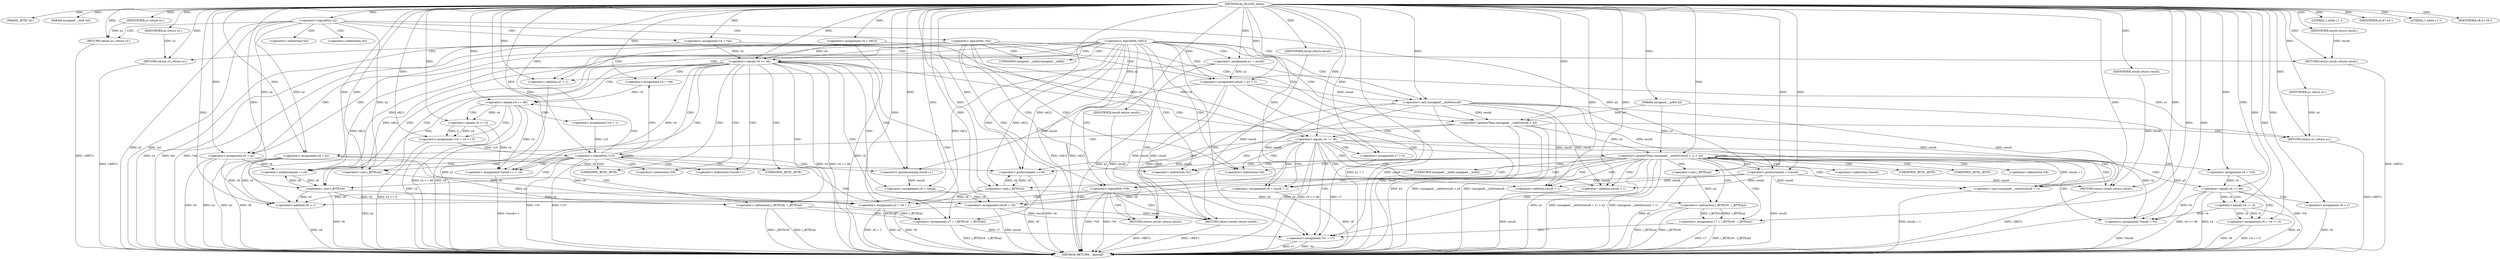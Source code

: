 digraph do_rfc1035_name {  
"1000108" [label = "(METHOD,do_rfc1035_name)" ]
"1000307" [label = "(METHOD_RETURN,__fastcall)" ]
"1000109" [label = "(PARAM,_BYTE *a1)" ]
"1000110" [label = "(PARAM,unsigned __int8 *a2)" ]
"1000111" [label = "(PARAM,unsigned __int64 a3)" ]
"1000121" [label = "(<operator>.logicalNot,!a2)" ]
"1000123" [label = "(RETURN,return a1;,return a1;)" ]
"1000124" [label = "(IDENTIFIER,a1,return a1;)" ]
"1000125" [label = "(<operator>.assignment,v4 = *a2)" ]
"1000130" [label = "(<operator>.logicalNot,!*a2)" ]
"1000133" [label = "(RETURN,return a1;,return a1;)" ]
"1000134" [label = "(IDENTIFIER,a1,return a1;)" ]
"1000136" [label = "(LITERAL,1,while ( 1 ))" ]
"1000138" [label = "(<operator>.assignment,result = a1 + 1)" ]
"1000140" [label = "(<operator>.addition,a1 + 1)" ]
"1000144" [label = "(IDENTIFIER,a3,if ( a3 ))" ]
"1000146" [label = "(<operator>.assignment,v6 = a2)" ]
"1000150" [label = "(<operator>.equals,v4 == 46)" ]
"1000156" [label = "(<operator>.preIncrement,++v6)" ]
"1000158" [label = "(<operator>.assignment,*result++ = v4)" ]
"1000160" [label = "(<operator>.postIncrement,result++)" ]
"1000163" [label = "(<operator>.assignment,v7 = (_BYTE)v6 - (_BYTE)a2)" ]
"1000165" [label = "(<operator>.subtraction,(_BYTE)v6 - (_BYTE)a2)" ]
"1000166" [label = "(<operator>.cast,(_BYTE)v6)" ]
"1000169" [label = "(<operator>.cast,(_BYTE)a2)" ]
"1000172" [label = "(<operator>.assignment,v4 = *v6)" ]
"1000177" [label = "(<operator>.equals,v4 == 46)" ]
"1000180" [label = "(<operator>.assignment,v10 = 1)" ]
"1000184" [label = "(<operator>.assignment,v10 = v4 == 0)" ]
"1000186" [label = "(<operator>.equals,v4 == 0)" ]
"1000189" [label = "(<operator>.logicalNot,!v10)" ]
"1000191" [label = "(<operator>.assignment,v9 = result)" ]
"1000195" [label = "(<operator>.assignment,result = v9)" ]
"1000199" [label = "(<operator>.assignment,*a1 = v7)" ]
"1000204" [label = "(<operator>.logicalNot,!*v6)" ]
"1000207" [label = "(RETURN,return result;,return result;)" ]
"1000208" [label = "(IDENTIFIER,result,return result;)" ]
"1000209" [label = "(<operator>.assignment,a2 = v6 + 1)" ]
"1000211" [label = "(<operator>.addition,v6 + 1)" ]
"1000214" [label = "(RETURN,return result;,return result;)" ]
"1000215" [label = "(IDENTIFIER,result,return result;)" ]
"1000216" [label = "(<operator>.assignment,v4 = v6[1])" ]
"1000222" [label = "(<operator>.logicalNot,!v6[1])" ]
"1000226" [label = "(RETURN,return result;,return result;)" ]
"1000227" [label = "(IDENTIFIER,result,return result;)" ]
"1000228" [label = "(<operator>.assignment,a1 = result)" ]
"1000232" [label = "(<operator>.greaterThan,(unsigned __int64)result > a3)" ]
"1000233" [label = "(<operator>.cast,(unsigned __int64)result)" ]
"1000237" [label = "(RETURN,return a1;,return a1;)" ]
"1000238" [label = "(IDENTIFIER,a1,return a1;)" ]
"1000239" [label = "(<operator>.assignment,v6 = a2)" ]
"1000243" [label = "(<operator>.equals,v4 == 46)" ]
"1000248" [label = "(<operator>.assignment,v7 = 0)" ]
"1000253" [label = "(LITERAL,1,while ( 1 ))" ]
"1000255" [label = "(<operator>.assignment,v9 = result + 1)" ]
"1000257" [label = "(<operator>.addition,result + 1)" ]
"1000260" [label = "(<operator>.preIncrement,++v6)" ]
"1000263" [label = "(<operator>.greaterThan,(unsigned __int64)(result + 1) > a3)" ]
"1000264" [label = "(<operator>.cast,(unsigned __int64)(result + 1))" ]
"1000266" [label = "(<operator>.addition,result + 1)" ]
"1000270" [label = "(RETURN,return result;,return result;)" ]
"1000271" [label = "(IDENTIFIER,result,return result;)" ]
"1000272" [label = "(<operator>.assignment,*result = v4)" ]
"1000276" [label = "(<operator>.assignment,v7 = (_BYTE)v6 - (_BYTE)a2)" ]
"1000278" [label = "(<operator>.subtraction,(_BYTE)v6 - (_BYTE)a2)" ]
"1000279" [label = "(<operator>.cast,(_BYTE)v6)" ]
"1000282" [label = "(<operator>.cast,(_BYTE)a2)" ]
"1000285" [label = "(<operator>.preIncrement,++result)" ]
"1000287" [label = "(<operator>.assignment,v4 = *v6)" ]
"1000292" [label = "(<operator>.equals,v4 == 46)" ]
"1000295" [label = "(<operator>.assignment,v8 = 1)" ]
"1000299" [label = "(<operator>.assignment,v8 = v4 == 0)" ]
"1000301" [label = "(<operator>.equals,v4 == 0)" ]
"1000305" [label = "(IDENTIFIER,v8,if ( v8 ))" ]
"1000127" [label = "(<operator>.indirection,*a2)" ]
"1000131" [label = "(<operator>.indirection,*a2)" ]
"1000159" [label = "(<operator>.indirection,*result++)" ]
"1000167" [label = "(UNKNOWN,_BYTE,_BYTE)" ]
"1000170" [label = "(UNKNOWN,_BYTE,_BYTE)" ]
"1000174" [label = "(<operator>.indirection,*v6)" ]
"1000200" [label = "(<operator>.indirection,*a1)" ]
"1000205" [label = "(<operator>.indirection,*v6)" ]
"1000234" [label = "(UNKNOWN,unsigned __int64,unsigned __int64)" ]
"1000265" [label = "(UNKNOWN,unsigned __int64,unsigned __int64)" ]
"1000273" [label = "(<operator>.indirection,*result)" ]
"1000280" [label = "(UNKNOWN,_BYTE,_BYTE)" ]
"1000283" [label = "(UNKNOWN,_BYTE,_BYTE)" ]
"1000289" [label = "(<operator>.indirection,*v6)" ]
  "1000270" -> "1000307"  [ label = "DDG: <RET>"] 
  "1000123" -> "1000307"  [ label = "DDG: <RET>"] 
  "1000299" -> "1000307"  [ label = "DDG: v4 == 0"] 
  "1000211" -> "1000307"  [ label = "DDG: v6"] 
  "1000287" -> "1000307"  [ label = "DDG: *v6"] 
  "1000243" -> "1000307"  [ label = "DDG: v4 == 46"] 
  "1000266" -> "1000307"  [ label = "DDG: result"] 
  "1000204" -> "1000307"  [ label = "DDG: *v6"] 
  "1000199" -> "1000307"  [ label = "DDG: *a1"] 
  "1000138" -> "1000307"  [ label = "DDG: result"] 
  "1000222" -> "1000307"  [ label = "DDG: v6[1]"] 
  "1000189" -> "1000307"  [ label = "DDG: !v10"] 
  "1000165" -> "1000307"  [ label = "DDG: (_BYTE)v6"] 
  "1000243" -> "1000307"  [ label = "DDG: v4"] 
  "1000263" -> "1000307"  [ label = "DDG: a3"] 
  "1000232" -> "1000307"  [ label = "DDG: (unsigned __int64)result"] 
  "1000121" -> "1000307"  [ label = "DDG: a2"] 
  "1000216" -> "1000307"  [ label = "DDG: v4"] 
  "1000177" -> "1000307"  [ label = "DDG: v4"] 
  "1000209" -> "1000307"  [ label = "DDG: v6 + 1"] 
  "1000228" -> "1000307"  [ label = "DDG: a1"] 
  "1000121" -> "1000307"  [ label = "DDG: !a2"] 
  "1000255" -> "1000307"  [ label = "DDG: v9"] 
  "1000130" -> "1000307"  [ label = "DDG: !*a2"] 
  "1000295" -> "1000307"  [ label = "DDG: v8"] 
  "1000264" -> "1000307"  [ label = "DDG: result + 1"] 
  "1000239" -> "1000307"  [ label = "DDG: a2"] 
  "1000301" -> "1000307"  [ label = "DDG: v4"] 
  "1000292" -> "1000307"  [ label = "DDG: v4 == 46"] 
  "1000150" -> "1000307"  [ label = "DDG: v4 == 46"] 
  "1000146" -> "1000307"  [ label = "DDG: v6"] 
  "1000204" -> "1000307"  [ label = "DDG: !*v6"] 
  "1000146" -> "1000307"  [ label = "DDG: a2"] 
  "1000232" -> "1000307"  [ label = "DDG: a3"] 
  "1000278" -> "1000307"  [ label = "DDG: (_BYTE)a2"] 
  "1000189" -> "1000307"  [ label = "DDG: v10"] 
  "1000276" -> "1000307"  [ label = "DDG: v7"] 
  "1000263" -> "1000307"  [ label = "DDG: (unsigned __int64)(result + 1) > a3"] 
  "1000292" -> "1000307"  [ label = "DDG: v4"] 
  "1000158" -> "1000307"  [ label = "DDG: *result++"] 
  "1000232" -> "1000307"  [ label = "DDG: (unsigned __int64)result > a3"] 
  "1000222" -> "1000307"  [ label = "DDG: !v6[1]"] 
  "1000278" -> "1000307"  [ label = "DDG: (_BYTE)v6"] 
  "1000130" -> "1000307"  [ label = "DDG: *a2"] 
  "1000260" -> "1000307"  [ label = "DDG: v6"] 
  "1000285" -> "1000307"  [ label = "DDG: result"] 
  "1000169" -> "1000307"  [ label = "DDG: a2"] 
  "1000279" -> "1000307"  [ label = "DDG: v6"] 
  "1000140" -> "1000307"  [ label = "DDG: a1"] 
  "1000125" -> "1000307"  [ label = "DDG: v4"] 
  "1000299" -> "1000307"  [ label = "DDG: v8"] 
  "1000186" -> "1000307"  [ label = "DDG: v4"] 
  "1000272" -> "1000307"  [ label = "DDG: *result"] 
  "1000177" -> "1000307"  [ label = "DDG: v4 == 46"] 
  "1000195" -> "1000307"  [ label = "DDG: result"] 
  "1000165" -> "1000307"  [ label = "DDG: (_BYTE)a2"] 
  "1000138" -> "1000307"  [ label = "DDG: a1 + 1"] 
  "1000276" -> "1000307"  [ label = "DDG: (_BYTE)v6 - (_BYTE)a2"] 
  "1000263" -> "1000307"  [ label = "DDG: (unsigned __int64)(result + 1)"] 
  "1000209" -> "1000307"  [ label = "DDG: a2"] 
  "1000282" -> "1000307"  [ label = "DDG: a2"] 
  "1000111" -> "1000307"  [ label = "DDG: a3"] 
  "1000199" -> "1000307"  [ label = "DDG: v7"] 
  "1000195" -> "1000307"  [ label = "DDG: v9"] 
  "1000239" -> "1000307"  [ label = "DDG: v6"] 
  "1000166" -> "1000307"  [ label = "DDG: v6"] 
  "1000163" -> "1000307"  [ label = "DDG: (_BYTE)v6 - (_BYTE)a2"] 
  "1000150" -> "1000307"  [ label = "DDG: v4"] 
  "1000184" -> "1000307"  [ label = "DDG: v4 == 0"] 
  "1000233" -> "1000307"  [ label = "DDG: result"] 
  "1000207" -> "1000307"  [ label = "DDG: <RET>"] 
  "1000214" -> "1000307"  [ label = "DDG: <RET>"] 
  "1000133" -> "1000307"  [ label = "DDG: <RET>"] 
  "1000237" -> "1000307"  [ label = "DDG: <RET>"] 
  "1000226" -> "1000307"  [ label = "DDG: <RET>"] 
  "1000108" -> "1000109"  [ label = "DDG: "] 
  "1000108" -> "1000110"  [ label = "DDG: "] 
  "1000108" -> "1000111"  [ label = "DDG: "] 
  "1000108" -> "1000121"  [ label = "DDG: "] 
  "1000124" -> "1000123"  [ label = "DDG: a1"] 
  "1000108" -> "1000123"  [ label = "DDG: "] 
  "1000108" -> "1000124"  [ label = "DDG: "] 
  "1000108" -> "1000125"  [ label = "DDG: "] 
  "1000134" -> "1000133"  [ label = "DDG: a1"] 
  "1000108" -> "1000133"  [ label = "DDG: "] 
  "1000108" -> "1000134"  [ label = "DDG: "] 
  "1000108" -> "1000136"  [ label = "DDG: "] 
  "1000228" -> "1000138"  [ label = "DDG: a1"] 
  "1000108" -> "1000138"  [ label = "DDG: "] 
  "1000228" -> "1000140"  [ label = "DDG: a1"] 
  "1000108" -> "1000140"  [ label = "DDG: "] 
  "1000108" -> "1000144"  [ label = "DDG: "] 
  "1000121" -> "1000146"  [ label = "DDG: a2"] 
  "1000108" -> "1000146"  [ label = "DDG: "] 
  "1000216" -> "1000150"  [ label = "DDG: v4"] 
  "1000125" -> "1000150"  [ label = "DDG: v4"] 
  "1000108" -> "1000150"  [ label = "DDG: "] 
  "1000222" -> "1000156"  [ label = "DDG: v6[1]"] 
  "1000146" -> "1000156"  [ label = "DDG: v6"] 
  "1000166" -> "1000156"  [ label = "DDG: v6"] 
  "1000108" -> "1000156"  [ label = "DDG: "] 
  "1000177" -> "1000158"  [ label = "DDG: v4"] 
  "1000186" -> "1000158"  [ label = "DDG: v4"] 
  "1000150" -> "1000158"  [ label = "DDG: v4"] 
  "1000108" -> "1000158"  [ label = "DDG: "] 
  "1000138" -> "1000160"  [ label = "DDG: result"] 
  "1000108" -> "1000160"  [ label = "DDG: "] 
  "1000165" -> "1000163"  [ label = "DDG: (_BYTE)v6"] 
  "1000165" -> "1000163"  [ label = "DDG: (_BYTE)a2"] 
  "1000108" -> "1000163"  [ label = "DDG: "] 
  "1000166" -> "1000165"  [ label = "DDG: v6"] 
  "1000222" -> "1000166"  [ label = "DDG: v6[1]"] 
  "1000156" -> "1000166"  [ label = "DDG: v6"] 
  "1000108" -> "1000166"  [ label = "DDG: "] 
  "1000169" -> "1000165"  [ label = "DDG: a2"] 
  "1000108" -> "1000169"  [ label = "DDG: "] 
  "1000121" -> "1000169"  [ label = "DDG: a2"] 
  "1000108" -> "1000172"  [ label = "DDG: "] 
  "1000172" -> "1000177"  [ label = "DDG: v4"] 
  "1000108" -> "1000177"  [ label = "DDG: "] 
  "1000108" -> "1000180"  [ label = "DDG: "] 
  "1000186" -> "1000184"  [ label = "DDG: v4"] 
  "1000186" -> "1000184"  [ label = "DDG: 0"] 
  "1000108" -> "1000184"  [ label = "DDG: "] 
  "1000177" -> "1000186"  [ label = "DDG: v4"] 
  "1000108" -> "1000186"  [ label = "DDG: "] 
  "1000180" -> "1000189"  [ label = "DDG: v10"] 
  "1000184" -> "1000189"  [ label = "DDG: v10"] 
  "1000108" -> "1000189"  [ label = "DDG: "] 
  "1000160" -> "1000191"  [ label = "DDG: result"] 
  "1000108" -> "1000191"  [ label = "DDG: "] 
  "1000255" -> "1000195"  [ label = "DDG: v9"] 
  "1000191" -> "1000195"  [ label = "DDG: v9"] 
  "1000108" -> "1000195"  [ label = "DDG: "] 
  "1000163" -> "1000199"  [ label = "DDG: v7"] 
  "1000276" -> "1000199"  [ label = "DDG: v7"] 
  "1000248" -> "1000199"  [ label = "DDG: v7"] 
  "1000108" -> "1000199"  [ label = "DDG: "] 
  "1000208" -> "1000207"  [ label = "DDG: result"] 
  "1000138" -> "1000207"  [ label = "DDG: result"] 
  "1000195" -> "1000207"  [ label = "DDG: result"] 
  "1000233" -> "1000207"  [ label = "DDG: result"] 
  "1000108" -> "1000208"  [ label = "DDG: "] 
  "1000222" -> "1000209"  [ label = "DDG: v6[1]"] 
  "1000146" -> "1000209"  [ label = "DDG: v6"] 
  "1000279" -> "1000209"  [ label = "DDG: v6"] 
  "1000239" -> "1000209"  [ label = "DDG: v6"] 
  "1000166" -> "1000209"  [ label = "DDG: v6"] 
  "1000108" -> "1000209"  [ label = "DDG: "] 
  "1000222" -> "1000211"  [ label = "DDG: v6[1]"] 
  "1000146" -> "1000211"  [ label = "DDG: v6"] 
  "1000279" -> "1000211"  [ label = "DDG: v6"] 
  "1000239" -> "1000211"  [ label = "DDG: v6"] 
  "1000166" -> "1000211"  [ label = "DDG: v6"] 
  "1000108" -> "1000211"  [ label = "DDG: "] 
  "1000215" -> "1000214"  [ label = "DDG: result"] 
  "1000138" -> "1000214"  [ label = "DDG: result"] 
  "1000195" -> "1000214"  [ label = "DDG: result"] 
  "1000233" -> "1000214"  [ label = "DDG: result"] 
  "1000108" -> "1000215"  [ label = "DDG: "] 
  "1000108" -> "1000216"  [ label = "DDG: "] 
  "1000227" -> "1000226"  [ label = "DDG: result"] 
  "1000108" -> "1000226"  [ label = "DDG: "] 
  "1000108" -> "1000227"  [ label = "DDG: "] 
  "1000108" -> "1000228"  [ label = "DDG: "] 
  "1000233" -> "1000232"  [ label = "DDG: result"] 
  "1000138" -> "1000233"  [ label = "DDG: result"] 
  "1000108" -> "1000233"  [ label = "DDG: "] 
  "1000111" -> "1000232"  [ label = "DDG: a3"] 
  "1000108" -> "1000232"  [ label = "DDG: "] 
  "1000238" -> "1000237"  [ label = "DDG: a1"] 
  "1000228" -> "1000237"  [ label = "DDG: a1"] 
  "1000108" -> "1000237"  [ label = "DDG: "] 
  "1000108" -> "1000238"  [ label = "DDG: "] 
  "1000121" -> "1000239"  [ label = "DDG: a2"] 
  "1000108" -> "1000239"  [ label = "DDG: "] 
  "1000216" -> "1000243"  [ label = "DDG: v4"] 
  "1000125" -> "1000243"  [ label = "DDG: v4"] 
  "1000108" -> "1000243"  [ label = "DDG: "] 
  "1000108" -> "1000248"  [ label = "DDG: "] 
  "1000108" -> "1000253"  [ label = "DDG: "] 
  "1000285" -> "1000255"  [ label = "DDG: result"] 
  "1000233" -> "1000255"  [ label = "DDG: result"] 
  "1000108" -> "1000255"  [ label = "DDG: "] 
  "1000285" -> "1000257"  [ label = "DDG: result"] 
  "1000233" -> "1000257"  [ label = "DDG: result"] 
  "1000108" -> "1000257"  [ label = "DDG: "] 
  "1000222" -> "1000260"  [ label = "DDG: v6[1]"] 
  "1000279" -> "1000260"  [ label = "DDG: v6"] 
  "1000239" -> "1000260"  [ label = "DDG: v6"] 
  "1000108" -> "1000260"  [ label = "DDG: "] 
  "1000264" -> "1000263"  [ label = "DDG: result + 1"] 
  "1000108" -> "1000264"  [ label = "DDG: "] 
  "1000285" -> "1000264"  [ label = "DDG: result"] 
  "1000233" -> "1000264"  [ label = "DDG: result"] 
  "1000108" -> "1000266"  [ label = "DDG: "] 
  "1000285" -> "1000266"  [ label = "DDG: result"] 
  "1000233" -> "1000266"  [ label = "DDG: result"] 
  "1000232" -> "1000263"  [ label = "DDG: a3"] 
  "1000111" -> "1000263"  [ label = "DDG: a3"] 
  "1000108" -> "1000263"  [ label = "DDG: "] 
  "1000271" -> "1000270"  [ label = "DDG: result"] 
  "1000108" -> "1000270"  [ label = "DDG: "] 
  "1000285" -> "1000270"  [ label = "DDG: result"] 
  "1000233" -> "1000270"  [ label = "DDG: result"] 
  "1000108" -> "1000271"  [ label = "DDG: "] 
  "1000243" -> "1000272"  [ label = "DDG: v4"] 
  "1000301" -> "1000272"  [ label = "DDG: v4"] 
  "1000292" -> "1000272"  [ label = "DDG: v4"] 
  "1000108" -> "1000272"  [ label = "DDG: "] 
  "1000278" -> "1000276"  [ label = "DDG: (_BYTE)v6"] 
  "1000278" -> "1000276"  [ label = "DDG: (_BYTE)a2"] 
  "1000108" -> "1000276"  [ label = "DDG: "] 
  "1000279" -> "1000278"  [ label = "DDG: v6"] 
  "1000222" -> "1000279"  [ label = "DDG: v6[1]"] 
  "1000260" -> "1000279"  [ label = "DDG: v6"] 
  "1000108" -> "1000279"  [ label = "DDG: "] 
  "1000282" -> "1000278"  [ label = "DDG: a2"] 
  "1000108" -> "1000282"  [ label = "DDG: "] 
  "1000121" -> "1000282"  [ label = "DDG: a2"] 
  "1000108" -> "1000285"  [ label = "DDG: "] 
  "1000233" -> "1000285"  [ label = "DDG: result"] 
  "1000108" -> "1000287"  [ label = "DDG: "] 
  "1000287" -> "1000292"  [ label = "DDG: v4"] 
  "1000108" -> "1000292"  [ label = "DDG: "] 
  "1000108" -> "1000295"  [ label = "DDG: "] 
  "1000301" -> "1000299"  [ label = "DDG: v4"] 
  "1000301" -> "1000299"  [ label = "DDG: 0"] 
  "1000108" -> "1000299"  [ label = "DDG: "] 
  "1000292" -> "1000301"  [ label = "DDG: v4"] 
  "1000108" -> "1000301"  [ label = "DDG: "] 
  "1000108" -> "1000305"  [ label = "DDG: "] 
  "1000121" -> "1000127"  [ label = "CDG: "] 
  "1000121" -> "1000125"  [ label = "CDG: "] 
  "1000121" -> "1000123"  [ label = "CDG: "] 
  "1000121" -> "1000131"  [ label = "CDG: "] 
  "1000121" -> "1000130"  [ label = "CDG: "] 
  "1000130" -> "1000133"  [ label = "CDG: "] 
  "1000130" -> "1000234"  [ label = "CDG: "] 
  "1000130" -> "1000233"  [ label = "CDG: "] 
  "1000130" -> "1000232"  [ label = "CDG: "] 
  "1000130" -> "1000140"  [ label = "CDG: "] 
  "1000130" -> "1000138"  [ label = "CDG: "] 
  "1000130" -> "1000205"  [ label = "CDG: "] 
  "1000130" -> "1000204"  [ label = "CDG: "] 
  "1000130" -> "1000200"  [ label = "CDG: "] 
  "1000130" -> "1000199"  [ label = "CDG: "] 
  "1000130" -> "1000150"  [ label = "CDG: "] 
  "1000130" -> "1000146"  [ label = "CDG: "] 
  "1000150" -> "1000174"  [ label = "CDG: "] 
  "1000150" -> "1000172"  [ label = "CDG: "] 
  "1000150" -> "1000170"  [ label = "CDG: "] 
  "1000150" -> "1000169"  [ label = "CDG: "] 
  "1000150" -> "1000167"  [ label = "CDG: "] 
  "1000150" -> "1000166"  [ label = "CDG: "] 
  "1000150" -> "1000165"  [ label = "CDG: "] 
  "1000150" -> "1000163"  [ label = "CDG: "] 
  "1000150" -> "1000191"  [ label = "CDG: "] 
  "1000150" -> "1000189"  [ label = "CDG: "] 
  "1000150" -> "1000177"  [ label = "CDG: "] 
  "1000150" -> "1000195"  [ label = "CDG: "] 
  "1000150" -> "1000248"  [ label = "CDG: "] 
  "1000150" -> "1000160"  [ label = "CDG: "] 
  "1000150" -> "1000159"  [ label = "CDG: "] 
  "1000150" -> "1000158"  [ label = "CDG: "] 
  "1000150" -> "1000156"  [ label = "CDG: "] 
  "1000177" -> "1000186"  [ label = "CDG: "] 
  "1000177" -> "1000184"  [ label = "CDG: "] 
  "1000177" -> "1000180"  [ label = "CDG: "] 
  "1000189" -> "1000174"  [ label = "CDG: "] 
  "1000189" -> "1000172"  [ label = "CDG: "] 
  "1000189" -> "1000170"  [ label = "CDG: "] 
  "1000189" -> "1000169"  [ label = "CDG: "] 
  "1000189" -> "1000167"  [ label = "CDG: "] 
  "1000189" -> "1000166"  [ label = "CDG: "] 
  "1000189" -> "1000165"  [ label = "CDG: "] 
  "1000189" -> "1000163"  [ label = "CDG: "] 
  "1000189" -> "1000189"  [ label = "CDG: "] 
  "1000189" -> "1000177"  [ label = "CDG: "] 
  "1000189" -> "1000160"  [ label = "CDG: "] 
  "1000189" -> "1000159"  [ label = "CDG: "] 
  "1000189" -> "1000158"  [ label = "CDG: "] 
  "1000189" -> "1000156"  [ label = "CDG: "] 
  "1000204" -> "1000207"  [ label = "CDG: "] 
  "1000204" -> "1000214"  [ label = "CDG: "] 
  "1000204" -> "1000211"  [ label = "CDG: "] 
  "1000204" -> "1000209"  [ label = "CDG: "] 
  "1000222" -> "1000228"  [ label = "CDG: "] 
  "1000222" -> "1000226"  [ label = "CDG: "] 
  "1000222" -> "1000234"  [ label = "CDG: "] 
  "1000222" -> "1000233"  [ label = "CDG: "] 
  "1000222" -> "1000232"  [ label = "CDG: "] 
  "1000222" -> "1000140"  [ label = "CDG: "] 
  "1000222" -> "1000138"  [ label = "CDG: "] 
  "1000222" -> "1000205"  [ label = "CDG: "] 
  "1000222" -> "1000204"  [ label = "CDG: "] 
  "1000222" -> "1000200"  [ label = "CDG: "] 
  "1000222" -> "1000199"  [ label = "CDG: "] 
  "1000222" -> "1000150"  [ label = "CDG: "] 
  "1000222" -> "1000146"  [ label = "CDG: "] 
  "1000232" -> "1000239"  [ label = "CDG: "] 
  "1000232" -> "1000237"  [ label = "CDG: "] 
  "1000232" -> "1000243"  [ label = "CDG: "] 
  "1000243" -> "1000205"  [ label = "CDG: "] 
  "1000243" -> "1000204"  [ label = "CDG: "] 
  "1000243" -> "1000200"  [ label = "CDG: "] 
  "1000243" -> "1000199"  [ label = "CDG: "] 
  "1000243" -> "1000248"  [ label = "CDG: "] 
  "1000243" -> "1000255"  [ label = "CDG: "] 
  "1000243" -> "1000266"  [ label = "CDG: "] 
  "1000243" -> "1000265"  [ label = "CDG: "] 
  "1000243" -> "1000264"  [ label = "CDG: "] 
  "1000243" -> "1000263"  [ label = "CDG: "] 
  "1000243" -> "1000260"  [ label = "CDG: "] 
  "1000243" -> "1000257"  [ label = "CDG: "] 
  "1000263" -> "1000272"  [ label = "CDG: "] 
  "1000263" -> "1000270"  [ label = "CDG: "] 
  "1000263" -> "1000287"  [ label = "CDG: "] 
  "1000263" -> "1000285"  [ label = "CDG: "] 
  "1000263" -> "1000283"  [ label = "CDG: "] 
  "1000263" -> "1000282"  [ label = "CDG: "] 
  "1000263" -> "1000280"  [ label = "CDG: "] 
  "1000263" -> "1000279"  [ label = "CDG: "] 
  "1000263" -> "1000278"  [ label = "CDG: "] 
  "1000263" -> "1000276"  [ label = "CDG: "] 
  "1000263" -> "1000273"  [ label = "CDG: "] 
  "1000263" -> "1000292"  [ label = "CDG: "] 
  "1000263" -> "1000289"  [ label = "CDG: "] 
  "1000263" -> "1000205"  [ label = "CDG: "] 
  "1000263" -> "1000204"  [ label = "CDG: "] 
  "1000263" -> "1000200"  [ label = "CDG: "] 
  "1000263" -> "1000199"  [ label = "CDG: "] 
  "1000263" -> "1000195"  [ label = "CDG: "] 
  "1000263" -> "1000255"  [ label = "CDG: "] 
  "1000263" -> "1000266"  [ label = "CDG: "] 
  "1000263" -> "1000265"  [ label = "CDG: "] 
  "1000263" -> "1000264"  [ label = "CDG: "] 
  "1000263" -> "1000263"  [ label = "CDG: "] 
  "1000263" -> "1000260"  [ label = "CDG: "] 
  "1000263" -> "1000257"  [ label = "CDG: "] 
  "1000292" -> "1000301"  [ label = "CDG: "] 
  "1000292" -> "1000299"  [ label = "CDG: "] 
  "1000292" -> "1000295"  [ label = "CDG: "] 
}
